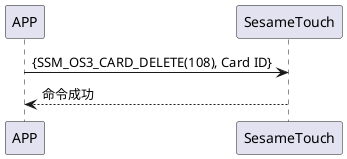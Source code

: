 @startuml
APP -> SesameTouch: {SSM_OS3_CARD_DELETE(108), Card ID}
SesameTouch --> APP: 命令成功
@enduml
